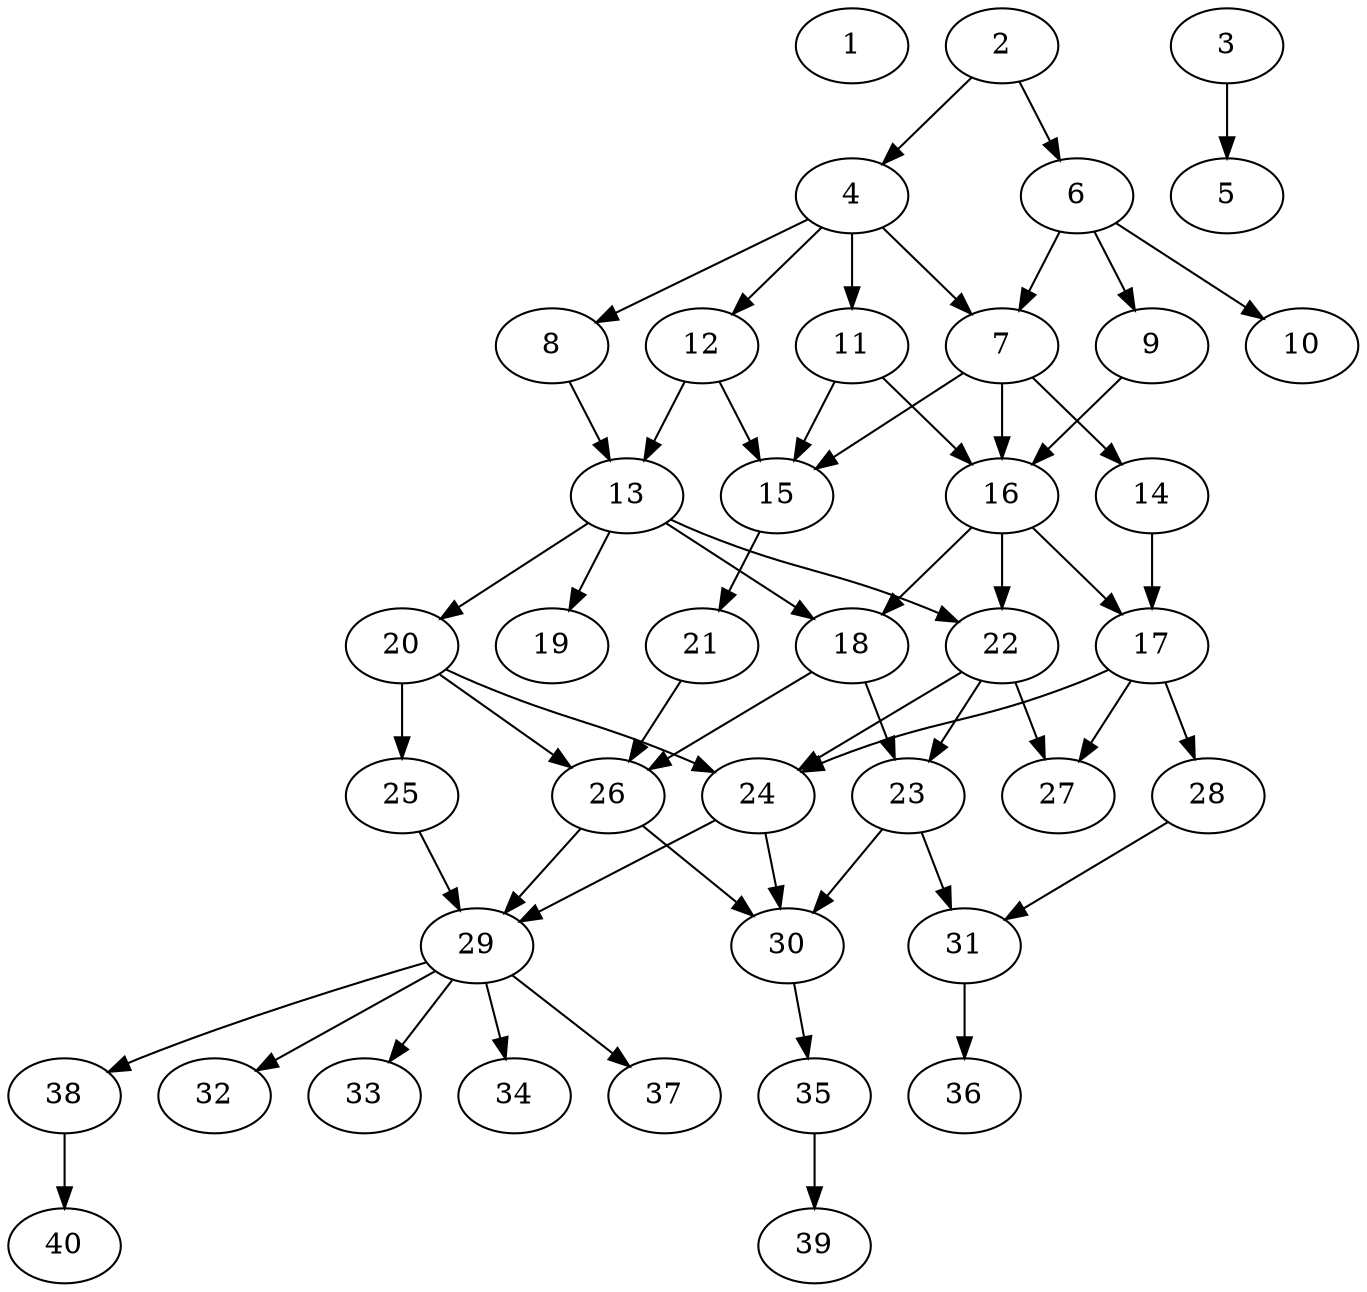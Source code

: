 // DAG automatically generated by daggen at Thu Oct  3 14:06:48 2019
// ./daggen --dot -n 40 --ccr 0.3 --fat 0.5 --regular 0.5 --density 0.5 --mindata 5242880 --maxdata 52428800 
digraph G {
  1 [size="137936213", alpha="0.12", expect_size="41380864"] 
  2 [size="37959680", alpha="0.06", expect_size="11387904"] 
  2 -> 4 [size ="11387904"]
  2 -> 6 [size ="11387904"]
  3 [size="134130347", alpha="0.13", expect_size="40239104"] 
  3 -> 5 [size ="40239104"]
  4 [size="148217173", alpha="0.07", expect_size="44465152"] 
  4 -> 7 [size ="44465152"]
  4 -> 8 [size ="44465152"]
  4 -> 11 [size ="44465152"]
  4 -> 12 [size ="44465152"]
  5 [size="47540907", alpha="0.18", expect_size="14262272"] 
  6 [size="43847680", alpha="0.08", expect_size="13154304"] 
  6 -> 7 [size ="13154304"]
  6 -> 9 [size ="13154304"]
  6 -> 10 [size ="13154304"]
  7 [size="17739093", alpha="0.01", expect_size="5321728"] 
  7 -> 14 [size ="5321728"]
  7 -> 15 [size ="5321728"]
  7 -> 16 [size ="5321728"]
  8 [size="67505493", alpha="0.03", expect_size="20251648"] 
  8 -> 13 [size ="20251648"]
  9 [size="171960320", alpha="0.16", expect_size="51588096"] 
  9 -> 16 [size ="51588096"]
  10 [size="116152320", alpha="0.10", expect_size="34845696"] 
  11 [size="17503573", alpha="0.08", expect_size="5251072"] 
  11 -> 15 [size ="5251072"]
  11 -> 16 [size ="5251072"]
  12 [size="113728853", alpha="0.09", expect_size="34118656"] 
  12 -> 13 [size ="34118656"]
  12 -> 15 [size ="34118656"]
  13 [size="162566827", alpha="0.18", expect_size="48770048"] 
  13 -> 18 [size ="48770048"]
  13 -> 19 [size ="48770048"]
  13 -> 20 [size ="48770048"]
  13 -> 22 [size ="48770048"]
  14 [size="108141227", alpha="0.11", expect_size="32442368"] 
  14 -> 17 [size ="32442368"]
  15 [size="163631787", alpha="0.18", expect_size="49089536"] 
  15 -> 21 [size ="49089536"]
  16 [size="149626880", alpha="0.01", expect_size="44888064"] 
  16 -> 17 [size ="44888064"]
  16 -> 18 [size ="44888064"]
  16 -> 22 [size ="44888064"]
  17 [size="54196907", alpha="0.06", expect_size="16259072"] 
  17 -> 24 [size ="16259072"]
  17 -> 27 [size ="16259072"]
  17 -> 28 [size ="16259072"]
  18 [size="64030720", alpha="0.14", expect_size="19209216"] 
  18 -> 23 [size ="19209216"]
  18 -> 26 [size ="19209216"]
  19 [size="88272213", alpha="0.07", expect_size="26481664"] 
  20 [size="57227947", alpha="0.01", expect_size="17168384"] 
  20 -> 24 [size ="17168384"]
  20 -> 25 [size ="17168384"]
  20 -> 26 [size ="17168384"]
  21 [size="136963413", alpha="0.11", expect_size="41089024"] 
  21 -> 26 [size ="41089024"]
  22 [size="45025280", alpha="0.03", expect_size="13507584"] 
  22 -> 23 [size ="13507584"]
  22 -> 24 [size ="13507584"]
  22 -> 27 [size ="13507584"]
  23 [size="118473387", alpha="0.10", expect_size="35542016"] 
  23 -> 30 [size ="35542016"]
  23 -> 31 [size ="35542016"]
  24 [size="101044907", alpha="0.14", expect_size="30313472"] 
  24 -> 29 [size ="30313472"]
  24 -> 30 [size ="30313472"]
  25 [size="26507947", alpha="0.02", expect_size="7952384"] 
  25 -> 29 [size ="7952384"]
  26 [size="166427307", alpha="0.13", expect_size="49928192"] 
  26 -> 29 [size ="49928192"]
  26 -> 30 [size ="49928192"]
  27 [size="170656427", alpha="0.03", expect_size="51196928"] 
  28 [size="61685760", alpha="0.01", expect_size="18505728"] 
  28 -> 31 [size ="18505728"]
  29 [size="170967040", alpha="0.18", expect_size="51290112"] 
  29 -> 32 [size ="51290112"]
  29 -> 33 [size ="51290112"]
  29 -> 34 [size ="51290112"]
  29 -> 37 [size ="51290112"]
  29 -> 38 [size ="51290112"]
  30 [size="69498880", alpha="0.07", expect_size="20849664"] 
  30 -> 35 [size ="20849664"]
  31 [size="80735573", alpha="0.17", expect_size="24220672"] 
  31 -> 36 [size ="24220672"]
  32 [size="167860907", alpha="0.18", expect_size="50358272"] 
  33 [size="36782080", alpha="0.19", expect_size="11034624"] 
  34 [size="118732800", alpha="0.10", expect_size="35619840"] 
  35 [size="72587947", alpha="0.01", expect_size="21776384"] 
  35 -> 39 [size ="21776384"]
  36 [size="85705387", alpha="0.08", expect_size="25711616"] 
  37 [size="27170133", alpha="0.19", expect_size="8151040"] 
  38 [size="54534827", alpha="0.17", expect_size="16360448"] 
  38 -> 40 [size ="16360448"]
  39 [size="60538880", alpha="0.04", expect_size="18161664"] 
  40 [size="42386773", alpha="0.15", expect_size="12716032"] 
}
